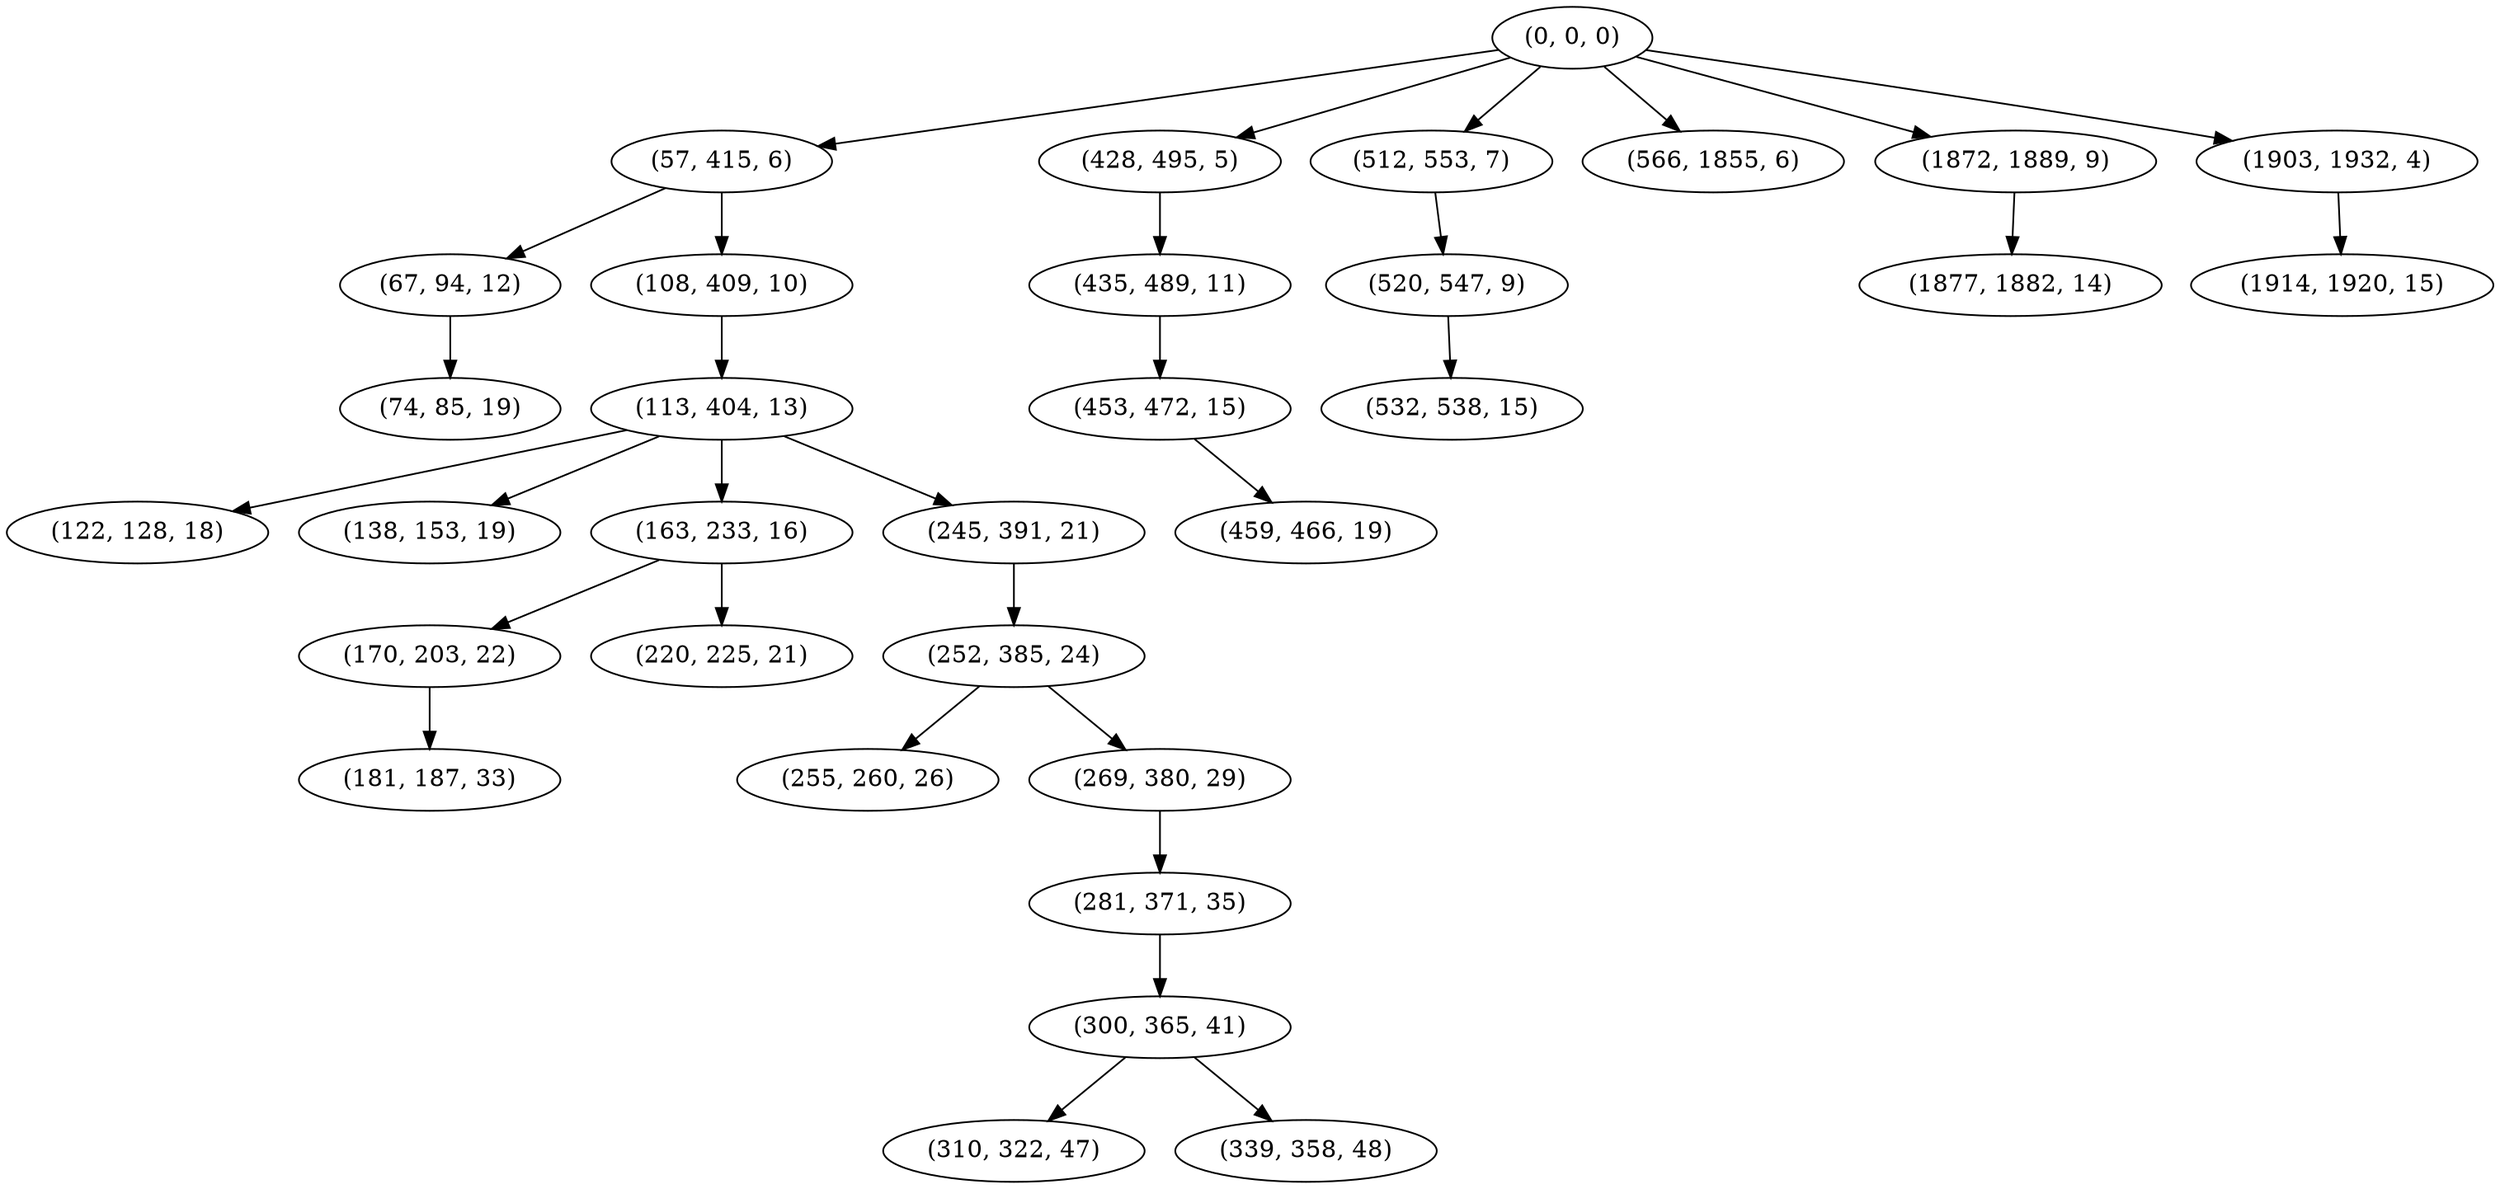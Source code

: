 digraph tree {
    "(0, 0, 0)";
    "(57, 415, 6)";
    "(67, 94, 12)";
    "(74, 85, 19)";
    "(108, 409, 10)";
    "(113, 404, 13)";
    "(122, 128, 18)";
    "(138, 153, 19)";
    "(163, 233, 16)";
    "(170, 203, 22)";
    "(181, 187, 33)";
    "(220, 225, 21)";
    "(245, 391, 21)";
    "(252, 385, 24)";
    "(255, 260, 26)";
    "(269, 380, 29)";
    "(281, 371, 35)";
    "(300, 365, 41)";
    "(310, 322, 47)";
    "(339, 358, 48)";
    "(428, 495, 5)";
    "(435, 489, 11)";
    "(453, 472, 15)";
    "(459, 466, 19)";
    "(512, 553, 7)";
    "(520, 547, 9)";
    "(532, 538, 15)";
    "(566, 1855, 6)";
    "(1872, 1889, 9)";
    "(1877, 1882, 14)";
    "(1903, 1932, 4)";
    "(1914, 1920, 15)";
    "(0, 0, 0)" -> "(57, 415, 6)";
    "(0, 0, 0)" -> "(428, 495, 5)";
    "(0, 0, 0)" -> "(512, 553, 7)";
    "(0, 0, 0)" -> "(566, 1855, 6)";
    "(0, 0, 0)" -> "(1872, 1889, 9)";
    "(0, 0, 0)" -> "(1903, 1932, 4)";
    "(57, 415, 6)" -> "(67, 94, 12)";
    "(57, 415, 6)" -> "(108, 409, 10)";
    "(67, 94, 12)" -> "(74, 85, 19)";
    "(108, 409, 10)" -> "(113, 404, 13)";
    "(113, 404, 13)" -> "(122, 128, 18)";
    "(113, 404, 13)" -> "(138, 153, 19)";
    "(113, 404, 13)" -> "(163, 233, 16)";
    "(113, 404, 13)" -> "(245, 391, 21)";
    "(163, 233, 16)" -> "(170, 203, 22)";
    "(163, 233, 16)" -> "(220, 225, 21)";
    "(170, 203, 22)" -> "(181, 187, 33)";
    "(245, 391, 21)" -> "(252, 385, 24)";
    "(252, 385, 24)" -> "(255, 260, 26)";
    "(252, 385, 24)" -> "(269, 380, 29)";
    "(269, 380, 29)" -> "(281, 371, 35)";
    "(281, 371, 35)" -> "(300, 365, 41)";
    "(300, 365, 41)" -> "(310, 322, 47)";
    "(300, 365, 41)" -> "(339, 358, 48)";
    "(428, 495, 5)" -> "(435, 489, 11)";
    "(435, 489, 11)" -> "(453, 472, 15)";
    "(453, 472, 15)" -> "(459, 466, 19)";
    "(512, 553, 7)" -> "(520, 547, 9)";
    "(520, 547, 9)" -> "(532, 538, 15)";
    "(1872, 1889, 9)" -> "(1877, 1882, 14)";
    "(1903, 1932, 4)" -> "(1914, 1920, 15)";
}
